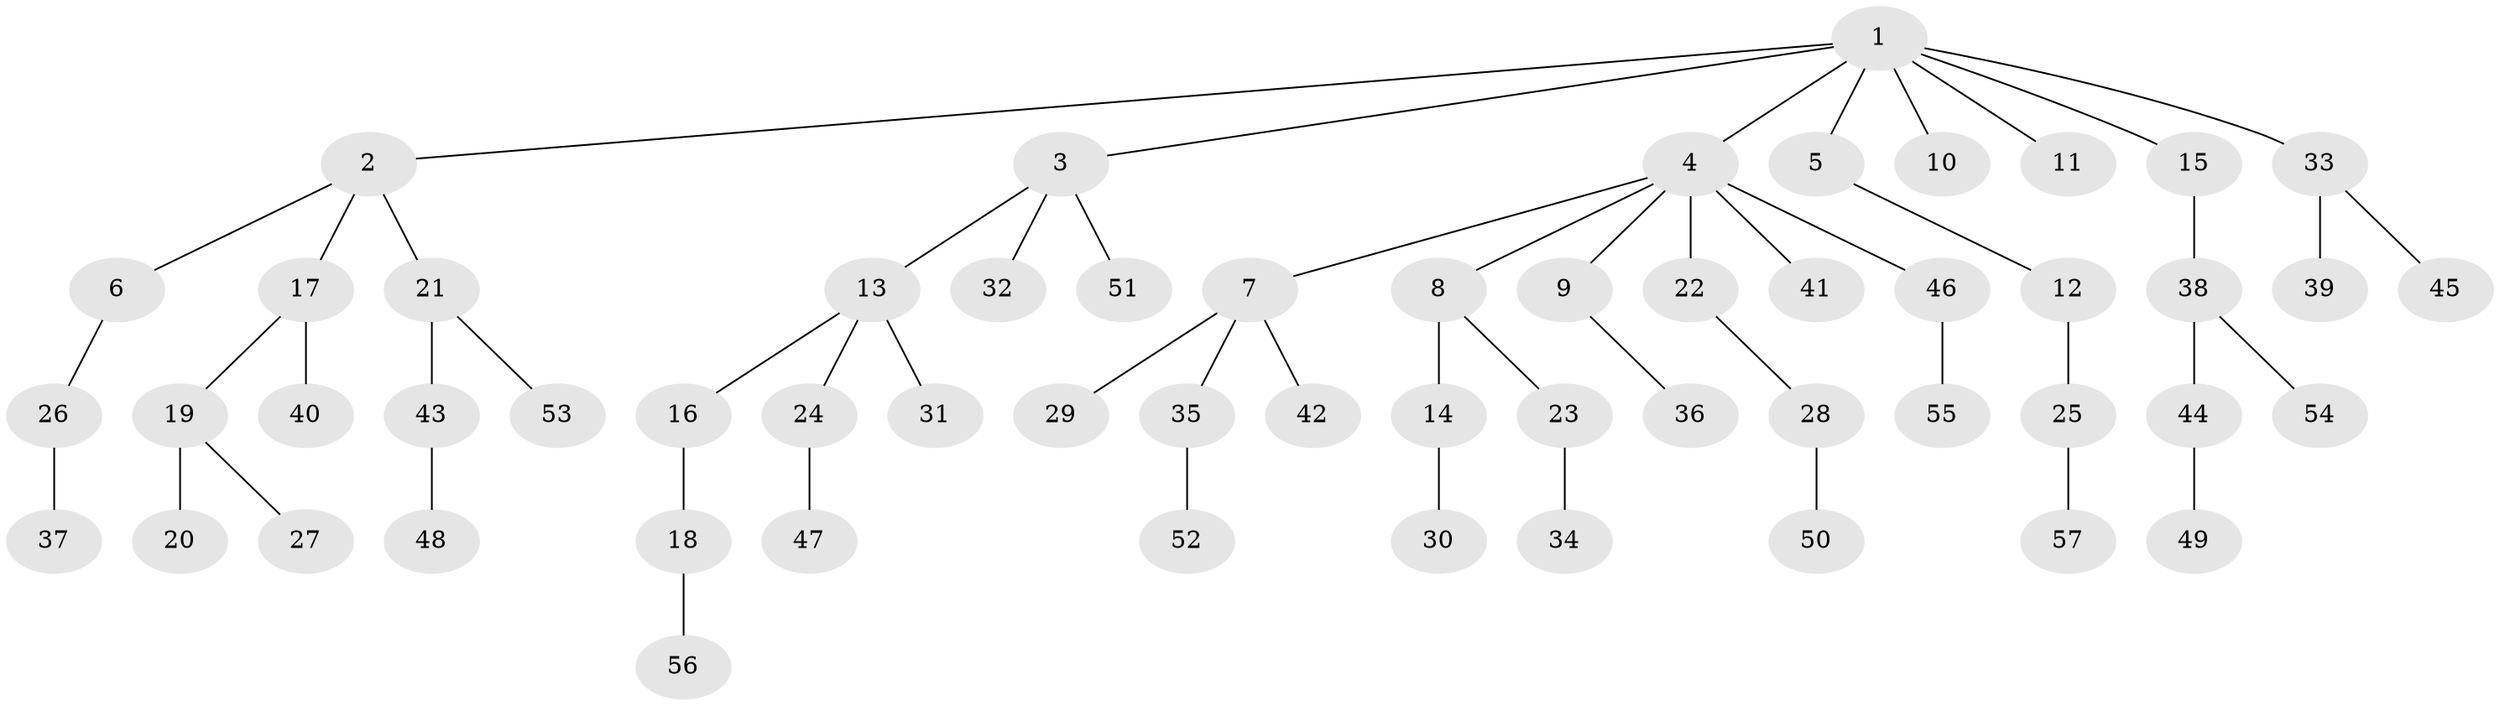 // coarse degree distribution, {1: 0.75, 2: 0.21428571428571427, 21: 0.03571428571428571}
// Generated by graph-tools (version 1.1) at 2025/56/03/04/25 21:56:58]
// undirected, 57 vertices, 56 edges
graph export_dot {
graph [start="1"]
  node [color=gray90,style=filled];
  1;
  2;
  3;
  4;
  5;
  6;
  7;
  8;
  9;
  10;
  11;
  12;
  13;
  14;
  15;
  16;
  17;
  18;
  19;
  20;
  21;
  22;
  23;
  24;
  25;
  26;
  27;
  28;
  29;
  30;
  31;
  32;
  33;
  34;
  35;
  36;
  37;
  38;
  39;
  40;
  41;
  42;
  43;
  44;
  45;
  46;
  47;
  48;
  49;
  50;
  51;
  52;
  53;
  54;
  55;
  56;
  57;
  1 -- 2;
  1 -- 3;
  1 -- 4;
  1 -- 5;
  1 -- 10;
  1 -- 11;
  1 -- 15;
  1 -- 33;
  2 -- 6;
  2 -- 17;
  2 -- 21;
  3 -- 13;
  3 -- 32;
  3 -- 51;
  4 -- 7;
  4 -- 8;
  4 -- 9;
  4 -- 22;
  4 -- 41;
  4 -- 46;
  5 -- 12;
  6 -- 26;
  7 -- 29;
  7 -- 35;
  7 -- 42;
  8 -- 14;
  8 -- 23;
  9 -- 36;
  12 -- 25;
  13 -- 16;
  13 -- 24;
  13 -- 31;
  14 -- 30;
  15 -- 38;
  16 -- 18;
  17 -- 19;
  17 -- 40;
  18 -- 56;
  19 -- 20;
  19 -- 27;
  21 -- 43;
  21 -- 53;
  22 -- 28;
  23 -- 34;
  24 -- 47;
  25 -- 57;
  26 -- 37;
  28 -- 50;
  33 -- 39;
  33 -- 45;
  35 -- 52;
  38 -- 44;
  38 -- 54;
  43 -- 48;
  44 -- 49;
  46 -- 55;
}
